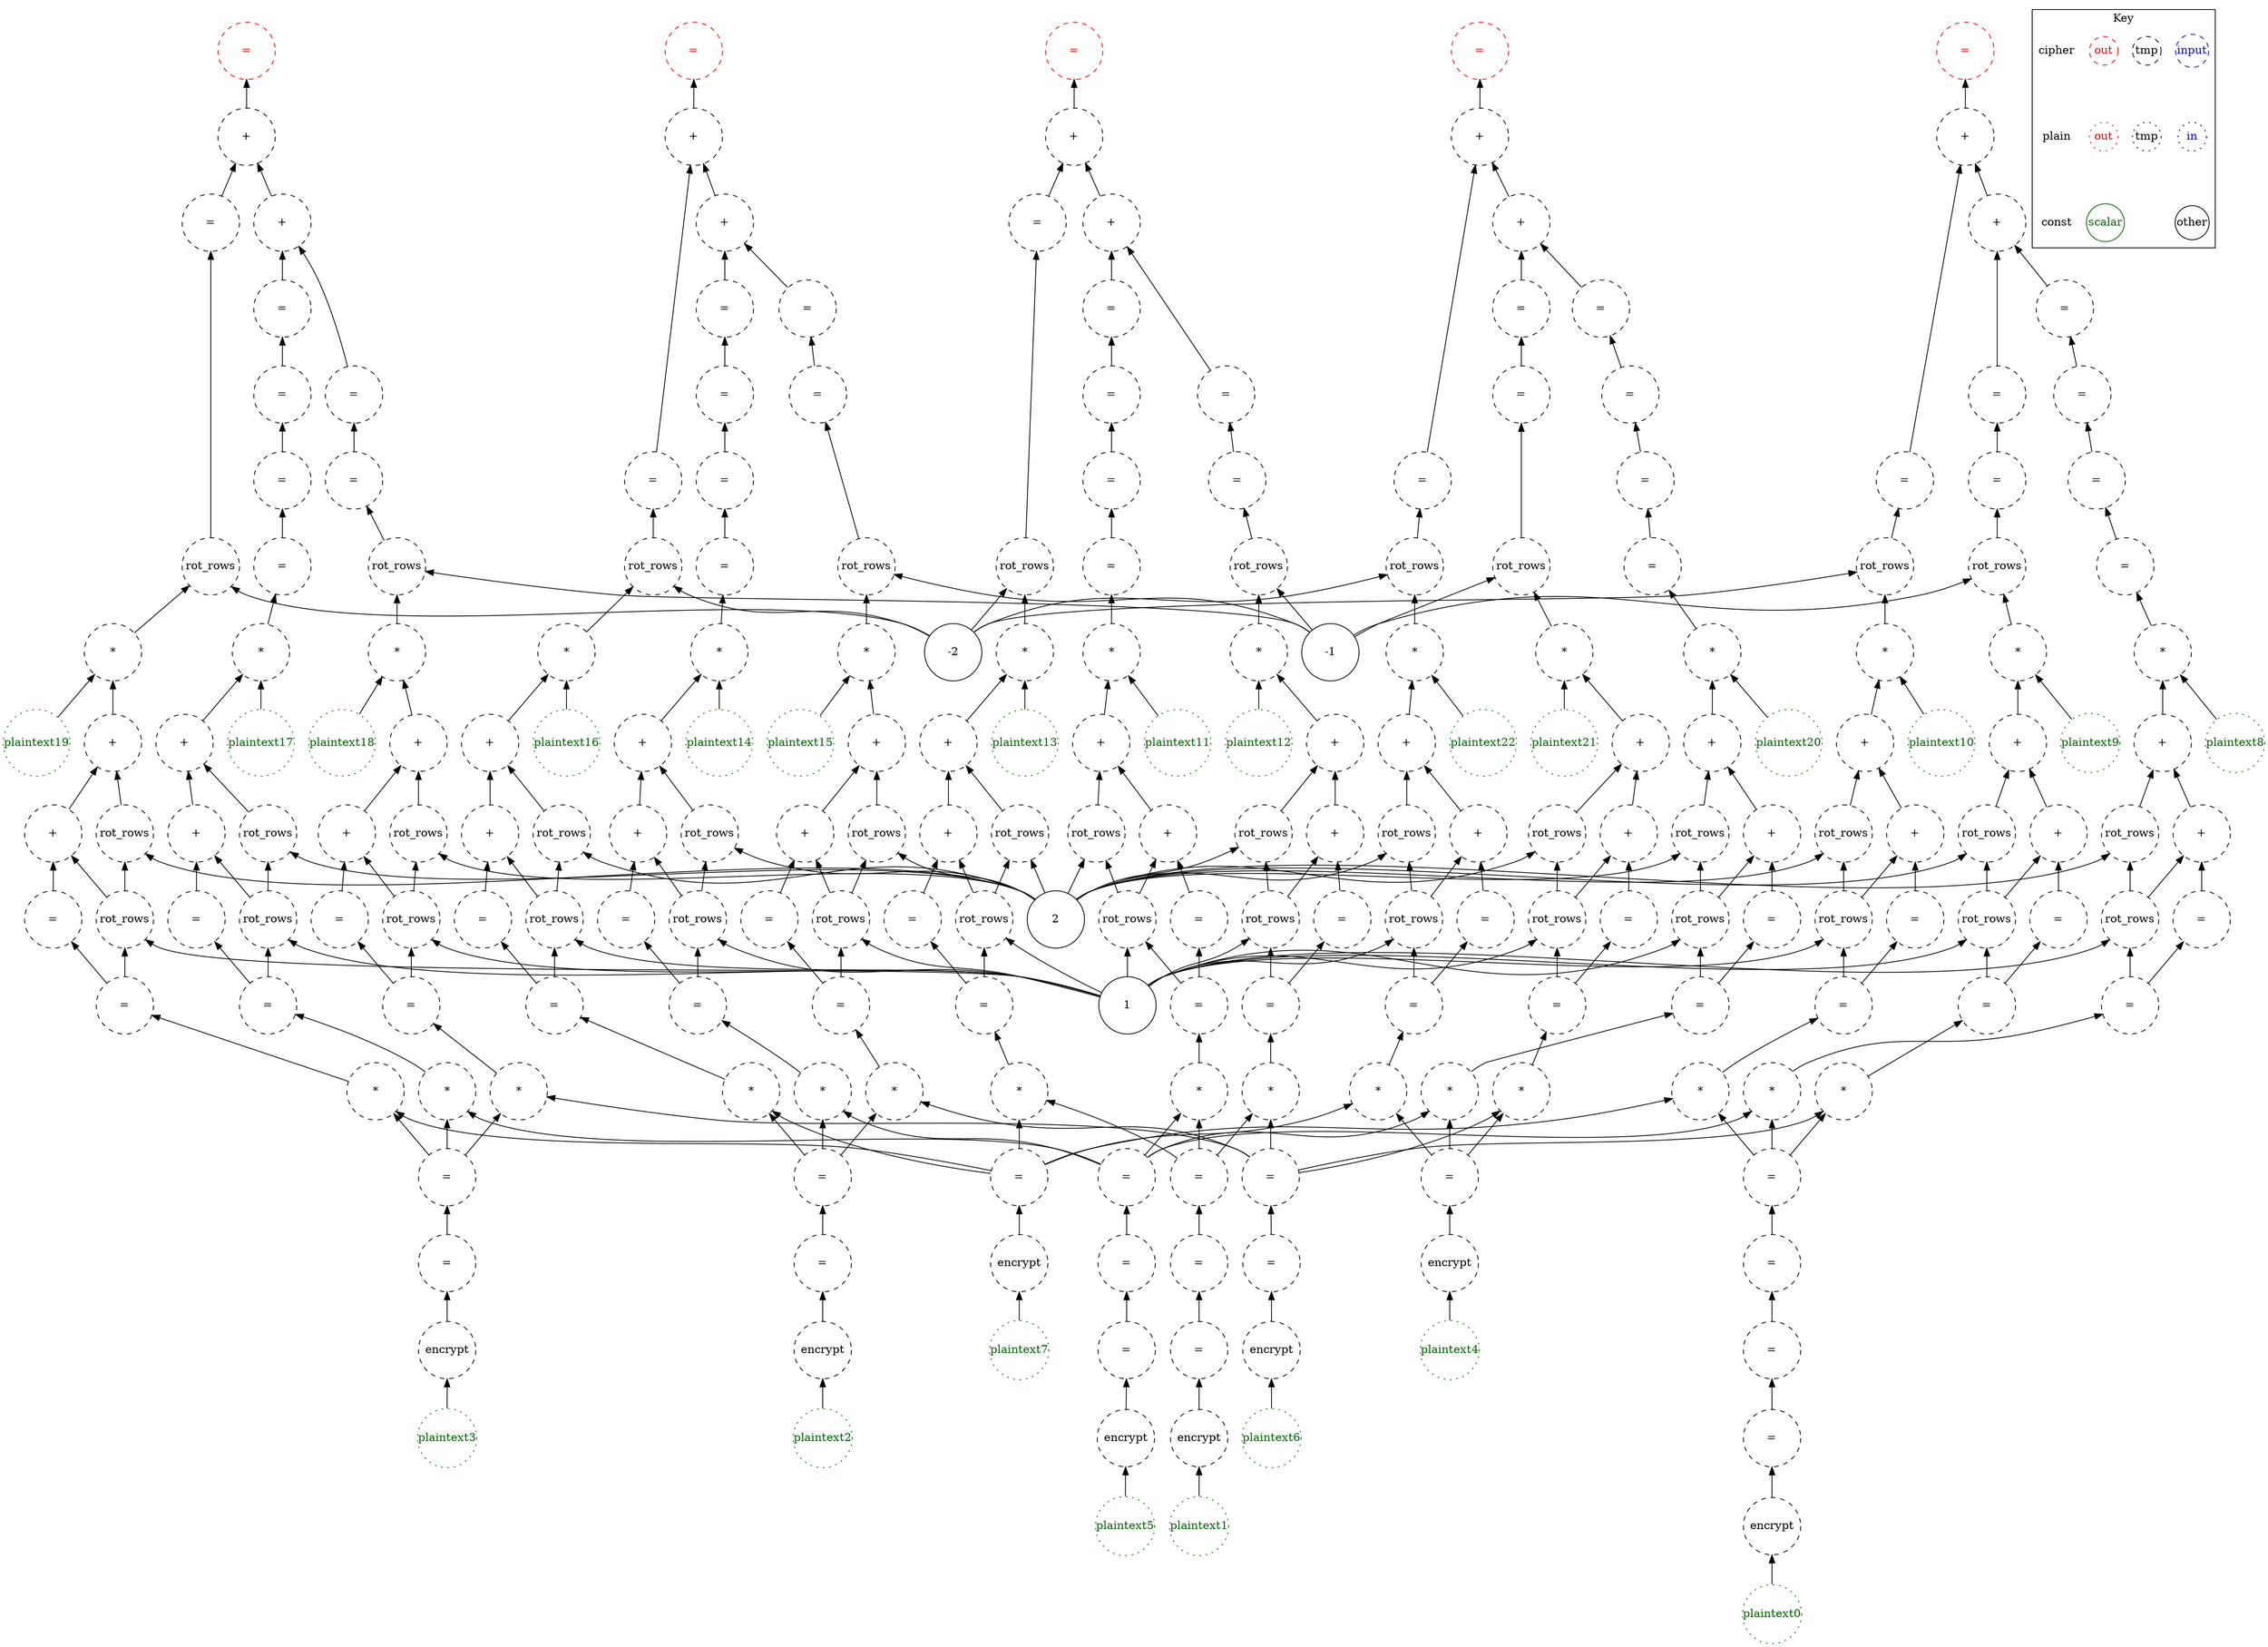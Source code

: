 digraph "matrix_mul" {
node [shape=circle width=1 margin=0]
edge [dir=back]
-2 [label="-2" style=solid]
plaintext19 [label="plaintext19" style=dotted color=darkgreen fontcolor=darkgreen]
2 [label="2" style=solid]
1 [label="1" style=solid]
plaintext7 [label="plaintext7" style=dotted color=darkgreen fontcolor=darkgreen]
ciphertext22 [label="encrypt" style=dashed]
ciphertext22 -> plaintext7
ciphertext23 [label="=" style=dashed]
ciphertext23 -> ciphertext22
plaintext3 [label="plaintext3" style=dotted color=darkgreen fontcolor=darkgreen]
ciphertext9 [label="encrypt" style=dashed]
ciphertext9 -> plaintext3
ciphertext10 [label="=" style=dashed]
ciphertext10 -> ciphertext9
ciphertext16 [label="=" style=dashed]
ciphertext16 -> ciphertext10
ciphertext157 [label="*" style=dashed]
ciphertext157 -> ciphertext16
ciphertext157 -> ciphertext23
ciphertext158 [label="=" style=dashed]
ciphertext158 -> ciphertext157
ciphertext160 [label="rot_rows" style=dashed]
ciphertext160 -> ciphertext158
ciphertext160 -> 1
ciphertext162 [label="rot_rows" style=dashed]
ciphertext162 -> ciphertext160
ciphertext162 -> 2
ciphertext159 [label="=" style=dashed]
ciphertext159 -> ciphertext158
ciphertext161 [label="+" style=dashed]
ciphertext161 -> ciphertext159
ciphertext161 -> ciphertext160
ciphertext163 [label="+" style=dashed]
ciphertext163 -> ciphertext161
ciphertext163 -> ciphertext162
ciphertext164 [label="*" style=dashed]
ciphertext164 -> ciphertext163
ciphertext164 -> plaintext19
ciphertext165 [label="rot_rows" style=dashed]
ciphertext165 -> ciphertext164
ciphertext165 -> -2
ciphertext166 [label="=" style=dashed]
ciphertext166 -> ciphertext165
-1 [label="-1" style=solid]
plaintext18 [label="plaintext18" style=dotted color=darkgreen fontcolor=darkgreen]
2 [label="2" style=solid]
1 [label="1" style=solid]
plaintext6 [label="plaintext6" style=dotted color=darkgreen fontcolor=darkgreen]
ciphertext19 [label="encrypt" style=dashed]
ciphertext19 -> plaintext6
ciphertext20 [label="=" style=dashed]
ciphertext20 -> ciphertext19
ciphertext25 [label="=" style=dashed]
ciphertext25 -> ciphertext20
ciphertext146 [label="*" style=dashed]
ciphertext146 -> ciphertext16
ciphertext146 -> ciphertext25
ciphertext147 [label="=" style=dashed]
ciphertext147 -> ciphertext146
ciphertext149 [label="rot_rows" style=dashed]
ciphertext149 -> ciphertext147
ciphertext149 -> 1
ciphertext151 [label="rot_rows" style=dashed]
ciphertext151 -> ciphertext149
ciphertext151 -> 2
ciphertext148 [label="=" style=dashed]
ciphertext148 -> ciphertext147
ciphertext150 [label="+" style=dashed]
ciphertext150 -> ciphertext148
ciphertext150 -> ciphertext149
ciphertext152 [label="+" style=dashed]
ciphertext152 -> ciphertext150
ciphertext152 -> ciphertext151
ciphertext153 [label="*" style=dashed]
ciphertext153 -> ciphertext152
ciphertext153 -> plaintext18
ciphertext154 [label="rot_rows" style=dashed]
ciphertext154 -> ciphertext153
ciphertext154 -> -1
ciphertext155 [label="=" style=dashed]
ciphertext155 -> ciphertext154
ciphertext168 [label="=" style=dashed]
ciphertext168 -> ciphertext155
plaintext17 [label="plaintext17" style=dotted color=darkgreen fontcolor=darkgreen]
2 [label="2" style=solid]
1 [label="1" style=solid]
plaintext5 [label="plaintext5" style=dotted color=darkgreen fontcolor=darkgreen]
ciphertext17 [label="encrypt" style=dashed]
ciphertext17 -> plaintext5
ciphertext18 [label="=" style=dashed]
ciphertext18 -> ciphertext17
ciphertext21 [label="=" style=dashed]
ciphertext21 -> ciphertext18
ciphertext24 [label="=" style=dashed]
ciphertext24 -> ciphertext21
ciphertext137 [label="*" style=dashed]
ciphertext137 -> ciphertext16
ciphertext137 -> ciphertext24
ciphertext138 [label="=" style=dashed]
ciphertext138 -> ciphertext137
ciphertext140 [label="rot_rows" style=dashed]
ciphertext140 -> ciphertext138
ciphertext140 -> 1
ciphertext142 [label="rot_rows" style=dashed]
ciphertext142 -> ciphertext140
ciphertext142 -> 2
ciphertext139 [label="=" style=dashed]
ciphertext139 -> ciphertext138
ciphertext141 [label="+" style=dashed]
ciphertext141 -> ciphertext139
ciphertext141 -> ciphertext140
ciphertext143 [label="+" style=dashed]
ciphertext143 -> ciphertext141
ciphertext143 -> ciphertext142
ciphertext144 [label="*" style=dashed]
ciphertext144 -> ciphertext143
ciphertext144 -> plaintext17
ciphertext145 [label="=" style=dashed]
ciphertext145 -> ciphertext144
ciphertext156 [label="=" style=dashed]
ciphertext156 -> ciphertext145
ciphertext167 [label="=" style=dashed]
ciphertext167 -> ciphertext156
ciphertext169 [label="=" style=dashed]
ciphertext169 -> ciphertext167
ciphertext170 [label="+" style=dashed]
ciphertext170 -> ciphertext169
ciphertext170 -> ciphertext168
ciphertext171 [label="+" style=dashed]
ciphertext171 -> ciphertext170
ciphertext171 -> ciphertext166
ciphertext173 [label="=" style=dashed color=red fontcolor=red]
ciphertext173 -> ciphertext171
-2 [label="-2" style=solid]
plaintext16 [label="plaintext16" style=dotted color=darkgreen fontcolor=darkgreen]
2 [label="2" style=solid]
1 [label="1" style=solid]
plaintext2 [label="plaintext2" style=dotted color=darkgreen fontcolor=darkgreen]
ciphertext5 [label="encrypt" style=dashed]
ciphertext5 -> plaintext2
ciphertext6 [label="=" style=dashed]
ciphertext6 -> ciphertext5
ciphertext15 [label="=" style=dashed]
ciphertext15 -> ciphertext6
ciphertext120 [label="*" style=dashed]
ciphertext120 -> ciphertext15
ciphertext120 -> ciphertext23
ciphertext121 [label="=" style=dashed]
ciphertext121 -> ciphertext120
ciphertext123 [label="rot_rows" style=dashed]
ciphertext123 -> ciphertext121
ciphertext123 -> 1
ciphertext125 [label="rot_rows" style=dashed]
ciphertext125 -> ciphertext123
ciphertext125 -> 2
ciphertext122 [label="=" style=dashed]
ciphertext122 -> ciphertext121
ciphertext124 [label="+" style=dashed]
ciphertext124 -> ciphertext122
ciphertext124 -> ciphertext123
ciphertext126 [label="+" style=dashed]
ciphertext126 -> ciphertext124
ciphertext126 -> ciphertext125
ciphertext127 [label="*" style=dashed]
ciphertext127 -> ciphertext126
ciphertext127 -> plaintext16
ciphertext128 [label="rot_rows" style=dashed]
ciphertext128 -> ciphertext127
ciphertext128 -> -2
ciphertext129 [label="=" style=dashed]
ciphertext129 -> ciphertext128
-1 [label="-1" style=solid]
plaintext15 [label="plaintext15" style=dotted color=darkgreen fontcolor=darkgreen]
2 [label="2" style=solid]
1 [label="1" style=solid]
ciphertext109 [label="*" style=dashed]
ciphertext109 -> ciphertext15
ciphertext109 -> ciphertext25
ciphertext110 [label="=" style=dashed]
ciphertext110 -> ciphertext109
ciphertext112 [label="rot_rows" style=dashed]
ciphertext112 -> ciphertext110
ciphertext112 -> 1
ciphertext114 [label="rot_rows" style=dashed]
ciphertext114 -> ciphertext112
ciphertext114 -> 2
ciphertext111 [label="=" style=dashed]
ciphertext111 -> ciphertext110
ciphertext113 [label="+" style=dashed]
ciphertext113 -> ciphertext111
ciphertext113 -> ciphertext112
ciphertext115 [label="+" style=dashed]
ciphertext115 -> ciphertext113
ciphertext115 -> ciphertext114
ciphertext116 [label="*" style=dashed]
ciphertext116 -> ciphertext115
ciphertext116 -> plaintext15
ciphertext117 [label="rot_rows" style=dashed]
ciphertext117 -> ciphertext116
ciphertext117 -> -1
ciphertext118 [label="=" style=dashed]
ciphertext118 -> ciphertext117
ciphertext131 [label="=" style=dashed]
ciphertext131 -> ciphertext118
plaintext14 [label="plaintext14" style=dotted color=darkgreen fontcolor=darkgreen]
2 [label="2" style=solid]
1 [label="1" style=solid]
ciphertext100 [label="*" style=dashed]
ciphertext100 -> ciphertext15
ciphertext100 -> ciphertext24
ciphertext101 [label="=" style=dashed]
ciphertext101 -> ciphertext100
ciphertext103 [label="rot_rows" style=dashed]
ciphertext103 -> ciphertext101
ciphertext103 -> 1
ciphertext105 [label="rot_rows" style=dashed]
ciphertext105 -> ciphertext103
ciphertext105 -> 2
ciphertext102 [label="=" style=dashed]
ciphertext102 -> ciphertext101
ciphertext104 [label="+" style=dashed]
ciphertext104 -> ciphertext102
ciphertext104 -> ciphertext103
ciphertext106 [label="+" style=dashed]
ciphertext106 -> ciphertext104
ciphertext106 -> ciphertext105
ciphertext107 [label="*" style=dashed]
ciphertext107 -> ciphertext106
ciphertext107 -> plaintext14
ciphertext108 [label="=" style=dashed]
ciphertext108 -> ciphertext107
ciphertext119 [label="=" style=dashed]
ciphertext119 -> ciphertext108
ciphertext130 [label="=" style=dashed]
ciphertext130 -> ciphertext119
ciphertext132 [label="=" style=dashed]
ciphertext132 -> ciphertext130
ciphertext133 [label="+" style=dashed]
ciphertext133 -> ciphertext132
ciphertext133 -> ciphertext131
ciphertext134 [label="+" style=dashed]
ciphertext134 -> ciphertext133
ciphertext134 -> ciphertext129
ciphertext136 [label="=" style=dashed color=red fontcolor=red]
ciphertext136 -> ciphertext134
-2 [label="-2" style=solid]
plaintext13 [label="plaintext13" style=dotted color=darkgreen fontcolor=darkgreen]
2 [label="2" style=solid]
1 [label="1" style=solid]
plaintext1 [label="plaintext1" style=dotted color=darkgreen fontcolor=darkgreen]
ciphertext2 [label="encrypt" style=dashed]
ciphertext2 -> plaintext1
ciphertext3 [label="=" style=dashed]
ciphertext3 -> ciphertext2
ciphertext8 [label="=" style=dashed]
ciphertext8 -> ciphertext3
ciphertext14 [label="=" style=dashed]
ciphertext14 -> ciphertext8
ciphertext83 [label="*" style=dashed]
ciphertext83 -> ciphertext14
ciphertext83 -> ciphertext23
ciphertext84 [label="=" style=dashed]
ciphertext84 -> ciphertext83
ciphertext86 [label="rot_rows" style=dashed]
ciphertext86 -> ciphertext84
ciphertext86 -> 1
ciphertext88 [label="rot_rows" style=dashed]
ciphertext88 -> ciphertext86
ciphertext88 -> 2
ciphertext85 [label="=" style=dashed]
ciphertext85 -> ciphertext84
ciphertext87 [label="+" style=dashed]
ciphertext87 -> ciphertext85
ciphertext87 -> ciphertext86
ciphertext89 [label="+" style=dashed]
ciphertext89 -> ciphertext87
ciphertext89 -> ciphertext88
ciphertext90 [label="*" style=dashed]
ciphertext90 -> ciphertext89
ciphertext90 -> plaintext13
ciphertext91 [label="rot_rows" style=dashed]
ciphertext91 -> ciphertext90
ciphertext91 -> -2
ciphertext92 [label="=" style=dashed]
ciphertext92 -> ciphertext91
-1 [label="-1" style=solid]
plaintext12 [label="plaintext12" style=dotted color=darkgreen fontcolor=darkgreen]
2 [label="2" style=solid]
1 [label="1" style=solid]
ciphertext72 [label="*" style=dashed]
ciphertext72 -> ciphertext14
ciphertext72 -> ciphertext25
ciphertext73 [label="=" style=dashed]
ciphertext73 -> ciphertext72
ciphertext75 [label="rot_rows" style=dashed]
ciphertext75 -> ciphertext73
ciphertext75 -> 1
ciphertext77 [label="rot_rows" style=dashed]
ciphertext77 -> ciphertext75
ciphertext77 -> 2
ciphertext74 [label="=" style=dashed]
ciphertext74 -> ciphertext73
ciphertext76 [label="+" style=dashed]
ciphertext76 -> ciphertext74
ciphertext76 -> ciphertext75
ciphertext78 [label="+" style=dashed]
ciphertext78 -> ciphertext76
ciphertext78 -> ciphertext77
ciphertext79 [label="*" style=dashed]
ciphertext79 -> ciphertext78
ciphertext79 -> plaintext12
ciphertext80 [label="rot_rows" style=dashed]
ciphertext80 -> ciphertext79
ciphertext80 -> -1
ciphertext81 [label="=" style=dashed]
ciphertext81 -> ciphertext80
ciphertext94 [label="=" style=dashed]
ciphertext94 -> ciphertext81
plaintext11 [label="plaintext11" style=dotted color=darkgreen fontcolor=darkgreen]
2 [label="2" style=solid]
1 [label="1" style=solid]
ciphertext63 [label="*" style=dashed]
ciphertext63 -> ciphertext14
ciphertext63 -> ciphertext24
ciphertext64 [label="=" style=dashed]
ciphertext64 -> ciphertext63
ciphertext66 [label="rot_rows" style=dashed]
ciphertext66 -> ciphertext64
ciphertext66 -> 1
ciphertext68 [label="rot_rows" style=dashed]
ciphertext68 -> ciphertext66
ciphertext68 -> 2
ciphertext65 [label="=" style=dashed]
ciphertext65 -> ciphertext64
ciphertext67 [label="+" style=dashed]
ciphertext67 -> ciphertext65
ciphertext67 -> ciphertext66
ciphertext69 [label="+" style=dashed]
ciphertext69 -> ciphertext67
ciphertext69 -> ciphertext68
ciphertext70 [label="*" style=dashed]
ciphertext70 -> ciphertext69
ciphertext70 -> plaintext11
ciphertext71 [label="=" style=dashed]
ciphertext71 -> ciphertext70
ciphertext82 [label="=" style=dashed]
ciphertext82 -> ciphertext71
ciphertext93 [label="=" style=dashed]
ciphertext93 -> ciphertext82
ciphertext95 [label="=" style=dashed]
ciphertext95 -> ciphertext93
ciphertext96 [label="+" style=dashed]
ciphertext96 -> ciphertext95
ciphertext96 -> ciphertext94
ciphertext97 [label="+" style=dashed]
ciphertext97 -> ciphertext96
ciphertext97 -> ciphertext92
ciphertext99 [label="=" style=dashed color=red fontcolor=red]
ciphertext99 -> ciphertext97
-2 [label="-2" style=solid]
plaintext22 [label="plaintext22" style=dotted color=darkgreen fontcolor=darkgreen]
2 [label="2" style=solid]
1 [label="1" style=solid]
plaintext4 [label="plaintext4" style=dotted color=darkgreen fontcolor=darkgreen]
ciphertext11 [label="encrypt" style=dashed]
ciphertext11 -> plaintext4
ciphertext12 [label="=" style=dashed]
ciphertext12 -> ciphertext11
ciphertext194 [label="*" style=dashed]
ciphertext194 -> ciphertext12
ciphertext194 -> ciphertext23
ciphertext195 [label="=" style=dashed]
ciphertext195 -> ciphertext194
ciphertext197 [label="rot_rows" style=dashed]
ciphertext197 -> ciphertext195
ciphertext197 -> 1
ciphertext199 [label="rot_rows" style=dashed]
ciphertext199 -> ciphertext197
ciphertext199 -> 2
ciphertext196 [label="=" style=dashed]
ciphertext196 -> ciphertext195
ciphertext198 [label="+" style=dashed]
ciphertext198 -> ciphertext196
ciphertext198 -> ciphertext197
ciphertext200 [label="+" style=dashed]
ciphertext200 -> ciphertext198
ciphertext200 -> ciphertext199
ciphertext201 [label="*" style=dashed]
ciphertext201 -> ciphertext200
ciphertext201 -> plaintext22
ciphertext202 [label="rot_rows" style=dashed]
ciphertext202 -> ciphertext201
ciphertext202 -> -2
ciphertext203 [label="=" style=dashed]
ciphertext203 -> ciphertext202
-1 [label="-1" style=solid]
plaintext21 [label="plaintext21" style=dotted color=darkgreen fontcolor=darkgreen]
2 [label="2" style=solid]
1 [label="1" style=solid]
ciphertext183 [label="*" style=dashed]
ciphertext183 -> ciphertext12
ciphertext183 -> ciphertext25
ciphertext184 [label="=" style=dashed]
ciphertext184 -> ciphertext183
ciphertext186 [label="rot_rows" style=dashed]
ciphertext186 -> ciphertext184
ciphertext186 -> 1
ciphertext188 [label="rot_rows" style=dashed]
ciphertext188 -> ciphertext186
ciphertext188 -> 2
ciphertext185 [label="=" style=dashed]
ciphertext185 -> ciphertext184
ciphertext187 [label="+" style=dashed]
ciphertext187 -> ciphertext185
ciphertext187 -> ciphertext186
ciphertext189 [label="+" style=dashed]
ciphertext189 -> ciphertext187
ciphertext189 -> ciphertext188
ciphertext190 [label="*" style=dashed]
ciphertext190 -> ciphertext189
ciphertext190 -> plaintext21
ciphertext191 [label="rot_rows" style=dashed]
ciphertext191 -> ciphertext190
ciphertext191 -> -1
ciphertext192 [label="=" style=dashed]
ciphertext192 -> ciphertext191
ciphertext205 [label="=" style=dashed]
ciphertext205 -> ciphertext192
plaintext20 [label="plaintext20" style=dotted color=darkgreen fontcolor=darkgreen]
2 [label="2" style=solid]
1 [label="1" style=solid]
ciphertext174 [label="*" style=dashed]
ciphertext174 -> ciphertext12
ciphertext174 -> ciphertext24
ciphertext175 [label="=" style=dashed]
ciphertext175 -> ciphertext174
ciphertext177 [label="rot_rows" style=dashed]
ciphertext177 -> ciphertext175
ciphertext177 -> 1
ciphertext179 [label="rot_rows" style=dashed]
ciphertext179 -> ciphertext177
ciphertext179 -> 2
ciphertext176 [label="=" style=dashed]
ciphertext176 -> ciphertext175
ciphertext178 [label="+" style=dashed]
ciphertext178 -> ciphertext176
ciphertext178 -> ciphertext177
ciphertext180 [label="+" style=dashed]
ciphertext180 -> ciphertext178
ciphertext180 -> ciphertext179
ciphertext181 [label="*" style=dashed]
ciphertext181 -> ciphertext180
ciphertext181 -> plaintext20
ciphertext182 [label="=" style=dashed]
ciphertext182 -> ciphertext181
ciphertext193 [label="=" style=dashed]
ciphertext193 -> ciphertext182
ciphertext204 [label="=" style=dashed]
ciphertext204 -> ciphertext193
ciphertext206 [label="=" style=dashed]
ciphertext206 -> ciphertext204
ciphertext207 [label="+" style=dashed]
ciphertext207 -> ciphertext206
ciphertext207 -> ciphertext205
ciphertext208 [label="+" style=dashed]
ciphertext208 -> ciphertext207
ciphertext208 -> ciphertext203
ciphertext210 [label="=" style=dashed color=red fontcolor=red]
ciphertext210 -> ciphertext208
-2 [label="-2" style=solid]
plaintext10 [label="plaintext10" style=dotted color=darkgreen fontcolor=darkgreen]
2 [label="2" style=solid]
1 [label="1" style=solid]
plaintext0 [label="plaintext0" style=dotted color=darkgreen fontcolor=darkgreen]
ciphertext0 [label="encrypt" style=dashed]
ciphertext0 -> plaintext0
ciphertext1 [label="=" style=dashed]
ciphertext1 -> ciphertext0
ciphertext4 [label="=" style=dashed]
ciphertext4 -> ciphertext1
ciphertext7 [label="=" style=dashed]
ciphertext7 -> ciphertext4
ciphertext13 [label="=" style=dashed]
ciphertext13 -> ciphertext7
ciphertext46 [label="*" style=dashed]
ciphertext46 -> ciphertext13
ciphertext46 -> ciphertext23
ciphertext47 [label="=" style=dashed]
ciphertext47 -> ciphertext46
ciphertext49 [label="rot_rows" style=dashed]
ciphertext49 -> ciphertext47
ciphertext49 -> 1
ciphertext51 [label="rot_rows" style=dashed]
ciphertext51 -> ciphertext49
ciphertext51 -> 2
ciphertext48 [label="=" style=dashed]
ciphertext48 -> ciphertext47
ciphertext50 [label="+" style=dashed]
ciphertext50 -> ciphertext48
ciphertext50 -> ciphertext49
ciphertext52 [label="+" style=dashed]
ciphertext52 -> ciphertext50
ciphertext52 -> ciphertext51
ciphertext53 [label="*" style=dashed]
ciphertext53 -> ciphertext52
ciphertext53 -> plaintext10
ciphertext54 [label="rot_rows" style=dashed]
ciphertext54 -> ciphertext53
ciphertext54 -> -2
ciphertext55 [label="=" style=dashed]
ciphertext55 -> ciphertext54
-1 [label="-1" style=solid]
plaintext9 [label="plaintext9" style=dotted color=darkgreen fontcolor=darkgreen]
2 [label="2" style=solid]
1 [label="1" style=solid]
ciphertext35 [label="*" style=dashed]
ciphertext35 -> ciphertext13
ciphertext35 -> ciphertext25
ciphertext36 [label="=" style=dashed]
ciphertext36 -> ciphertext35
ciphertext38 [label="rot_rows" style=dashed]
ciphertext38 -> ciphertext36
ciphertext38 -> 1
ciphertext40 [label="rot_rows" style=dashed]
ciphertext40 -> ciphertext38
ciphertext40 -> 2
ciphertext37 [label="=" style=dashed]
ciphertext37 -> ciphertext36
ciphertext39 [label="+" style=dashed]
ciphertext39 -> ciphertext37
ciphertext39 -> ciphertext38
ciphertext41 [label="+" style=dashed]
ciphertext41 -> ciphertext39
ciphertext41 -> ciphertext40
ciphertext42 [label="*" style=dashed]
ciphertext42 -> ciphertext41
ciphertext42 -> plaintext9
ciphertext43 [label="rot_rows" style=dashed]
ciphertext43 -> ciphertext42
ciphertext43 -> -1
ciphertext44 [label="=" style=dashed]
ciphertext44 -> ciphertext43
ciphertext57 [label="=" style=dashed]
ciphertext57 -> ciphertext44
plaintext8 [label="plaintext8" style=dotted color=darkgreen fontcolor=darkgreen]
2 [label="2" style=solid]
1 [label="1" style=solid]
ciphertext26 [label="*" style=dashed]
ciphertext26 -> ciphertext13
ciphertext26 -> ciphertext24
ciphertext27 [label="=" style=dashed]
ciphertext27 -> ciphertext26
ciphertext29 [label="rot_rows" style=dashed]
ciphertext29 -> ciphertext27
ciphertext29 -> 1
ciphertext31 [label="rot_rows" style=dashed]
ciphertext31 -> ciphertext29
ciphertext31 -> 2
ciphertext28 [label="=" style=dashed]
ciphertext28 -> ciphertext27
ciphertext30 [label="+" style=dashed]
ciphertext30 -> ciphertext28
ciphertext30 -> ciphertext29
ciphertext32 [label="+" style=dashed]
ciphertext32 -> ciphertext30
ciphertext32 -> ciphertext31
ciphertext33 [label="*" style=dashed]
ciphertext33 -> ciphertext32
ciphertext33 -> plaintext8
ciphertext34 [label="=" style=dashed]
ciphertext34 -> ciphertext33
ciphertext45 [label="=" style=dashed]
ciphertext45 -> ciphertext34
ciphertext56 [label="=" style=dashed]
ciphertext56 -> ciphertext45
ciphertext58 [label="=" style=dashed]
ciphertext58 -> ciphertext56
ciphertext59 [label="+" style=dashed]
ciphertext59 -> ciphertext58
ciphertext59 -> ciphertext57
ciphertext60 [label="+" style=dashed]
ciphertext60 -> ciphertext59
ciphertext60 -> ciphertext55
ciphertext62 [label="=" style=dashed color=red fontcolor=red]
ciphertext62 -> ciphertext60
subgraph cluster_key {
    graph[label="Key"]
    node [width=0.5]
    edge [dir=forward style=invis]
    in_cipher [label=input color=blue fontcolor=blue style=dashed]
    tmp_cipher [label=tmp color=black fontcolor=black style=dashed]
    out_cipher [label=out color=red fontcolor=red style=dashed]
    cipher [shape=plain]

    in_plain [label=in icolor=blue fontcolor=blue style=dotted]
    tmp_plain [label=tmp color=black fontcolor=black style=dotted]
    out_plain [label=out color=red fontcolor=red style=dotted]
    plain [shape=plain]
    
    other [color=black fontcolor=black style=solid]
    scalar [color=darkgreen fontcolor=darkgreen style=solid]
    const[shape=plain]
    
    cipher -> plain
    plain -> const
    out_cipher -> out_plain
    in_cipher -> in_plain
    tmp_cipher -> tmp_plain
    in_plain -> other
    out_plain -> scalar
}
}
